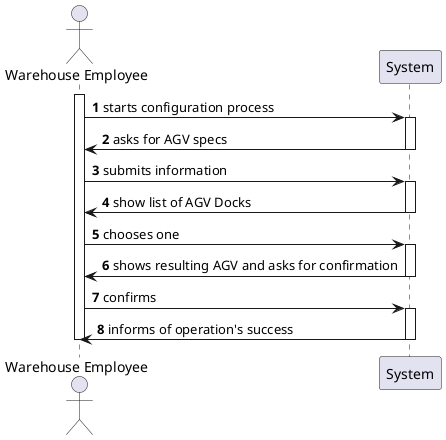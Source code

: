 @startuml
autonumber

actor "Warehouse Employee" as ACT
participant "System" as SYS

activate ACT
ACT -> SYS : starts configuration process
activate SYS

SYS -> ACT : asks for AGV specs
deactivate SYS

ACT -> SYS : submits information
activate SYS

SYS -> ACT : show list of AGV Docks
deactivate SYS

ACT -> SYS : chooses one
activate SYS
SYS -> ACT : shows resulting AGV and asks for confirmation
deactivate SYS

ACT -> SYS : confirms
activate SYS
SYS -> ACT : informs of operation's success
deactivate SYS
deactivate ACT

@enduml
